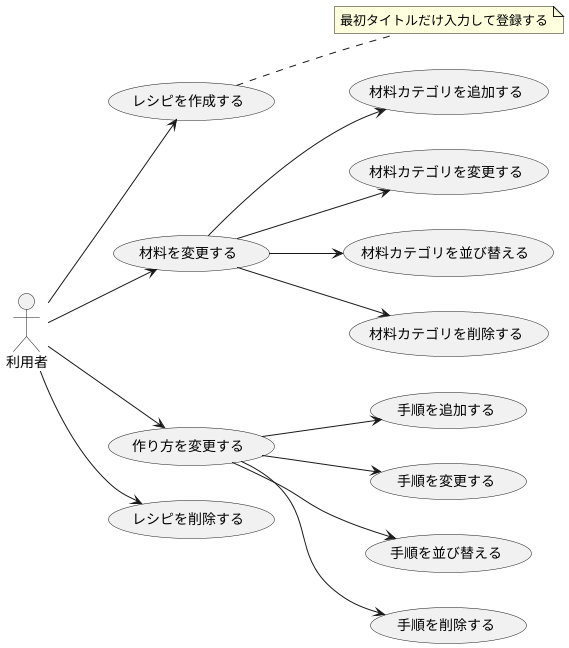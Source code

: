 @startuml
left to right direction

actor 利用者

利用者 --> (レシピを作成する)
利用者 --> (材料を変更する)
利用者 --> (作り方を変更する)
利用者 --> (レシピを削除する)

(材料を変更する) --> (材料カテゴリを追加する)
(材料を変更する) --> (材料カテゴリを変更する)
(材料を変更する) --> (材料カテゴリを並び替える)
(材料を変更する) --> (材料カテゴリを削除する)
(作り方を変更する) --> (手順を追加する)
(作り方を変更する) --> (手順を変更する)
(作り方を変更する) --> (手順を並び替える)
(作り方を変更する) --> (手順を削除する)

note right of (レシピを作成する)
最初タイトルだけ入力して登録する
end note
@enduml
